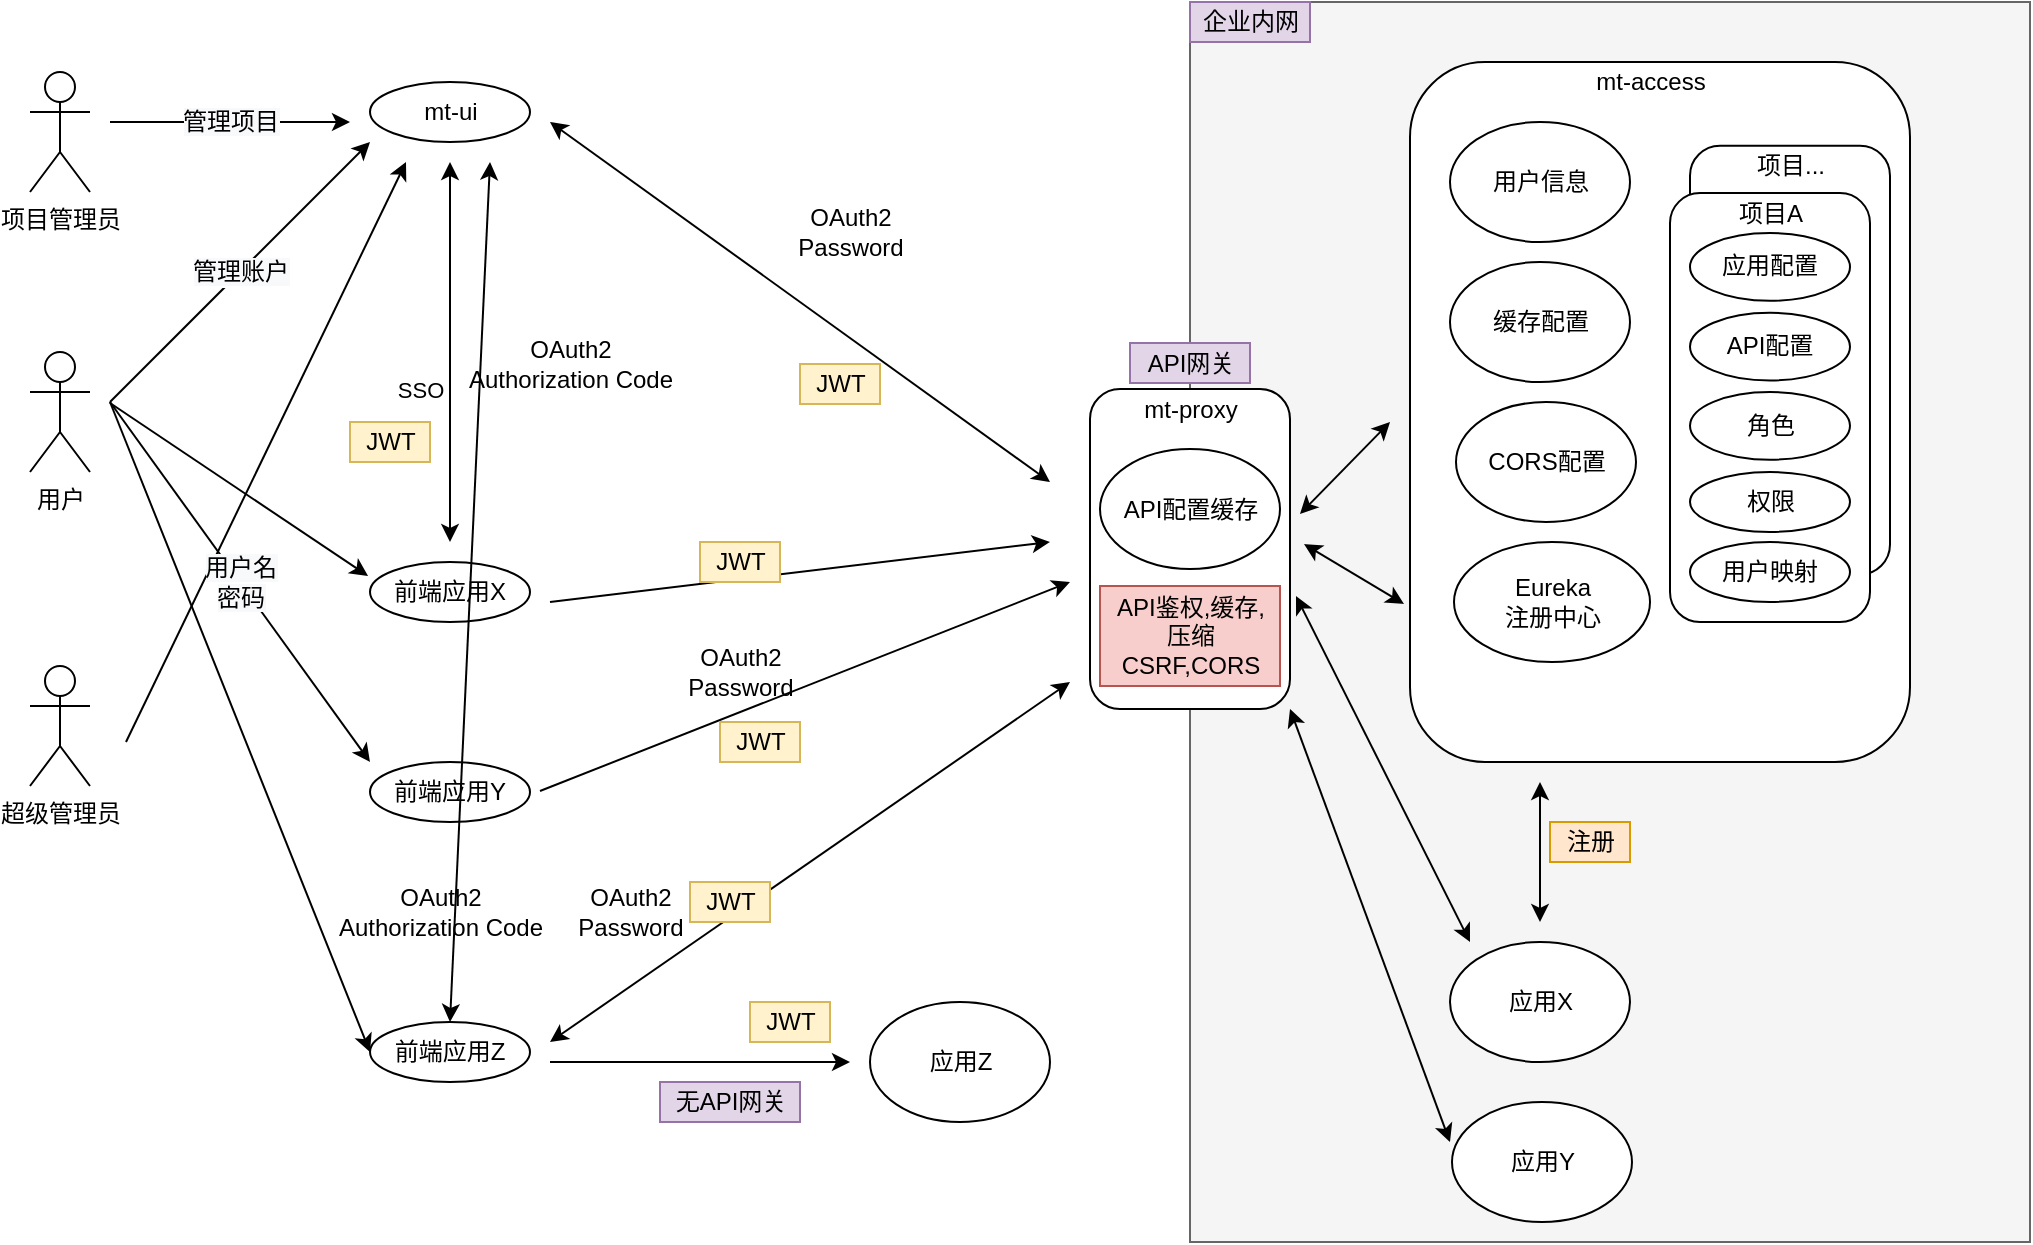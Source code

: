 <mxfile version="18.0.3" type="device"><diagram id="cGnB5dn_DnXe5ZkeEdu6" name="Page-1"><mxGraphModel dx="1426" dy="687" grid="1" gridSize="10" guides="1" tooltips="1" connect="1" arrows="1" fold="1" page="1" pageScale="1" pageWidth="1700" pageHeight="1100" math="0" shadow="0"><root><mxCell id="0"/><mxCell id="1" parent="0"/><mxCell id="tz96nPli69XmULDsHdUA-38" value="" style="rounded=0;whiteSpace=wrap;html=1;fillColor=#f5f5f5;strokeColor=#666666;fontColor=#333333;" vertex="1" parent="1"><mxGeometry x="620" y="20" width="420" height="620" as="geometry"/></mxCell><mxCell id="tz96nPli69XmULDsHdUA-8" value="" style="ellipse;whiteSpace=wrap;html=1;" vertex="1" parent="1"><mxGeometry x="750" y="490" width="90" height="60" as="geometry"/></mxCell><mxCell id="rzfU7j8Q2GUi6uD8WXSI-42" value="" style="rounded=1;whiteSpace=wrap;html=1;" parent="1" vertex="1"><mxGeometry x="730" y="50" width="250" height="350" as="geometry"/></mxCell><mxCell id="rzfU7j8Q2GUi6uD8WXSI-3" value="用户" style="shape=umlActor;verticalLabelPosition=bottom;verticalAlign=top;html=1;outlineConnect=0;" parent="1" vertex="1"><mxGeometry x="40" y="195" width="30" height="60" as="geometry"/></mxCell><mxCell id="rzfU7j8Q2GUi6uD8WXSI-20" value="项目管理员" style="shape=umlActor;verticalLabelPosition=bottom;verticalAlign=top;html=1;outlineConnect=0;" parent="1" vertex="1"><mxGeometry x="40" y="55" width="30" height="60" as="geometry"/></mxCell><mxCell id="rzfU7j8Q2GUi6uD8WXSI-35" value="" style="ellipse;whiteSpace=wrap;html=1;" parent="1" vertex="1"><mxGeometry x="210" y="60" width="80" height="30" as="geometry"/></mxCell><mxCell id="rzfU7j8Q2GUi6uD8WXSI-36" value="mt-ui" style="text;html=1;align=center;verticalAlign=middle;resizable=0;points=[];autosize=1;strokeColor=none;fillColor=none;" parent="1" vertex="1"><mxGeometry x="230" y="65" width="40" height="20" as="geometry"/></mxCell><mxCell id="rzfU7j8Q2GUi6uD8WXSI-41" value="" style="group" parent="1" vertex="1" connectable="0"><mxGeometry x="860" y="67" width="145" height="263" as="geometry"/></mxCell><mxCell id="rzfU7j8Q2GUi6uD8WXSI-30" value="" style="rounded=1;whiteSpace=wrap;html=1;" parent="rzfU7j8Q2GUi6uD8WXSI-41" vertex="1"><mxGeometry x="10" y="24.833" width="100" height="214.464" as="geometry"/></mxCell><mxCell id="rzfU7j8Q2GUi6uD8WXSI-15" value="" style="rounded=1;whiteSpace=wrap;html=1;" parent="rzfU7j8Q2GUi6uD8WXSI-41" vertex="1"><mxGeometry y="48.536" width="100" height="214.464" as="geometry"/></mxCell><mxCell id="rzfU7j8Q2GUi6uD8WXSI-13" value="应用配置" style="ellipse;whiteSpace=wrap;html=1;" parent="rzfU7j8Q2GUi6uD8WXSI-41" vertex="1"><mxGeometry x="10" y="68.533" width="80" height="33.863" as="geometry"/></mxCell><mxCell id="rzfU7j8Q2GUi6uD8WXSI-16" value="项目A" style="text;html=1;align=center;verticalAlign=middle;resizable=0;points=[];autosize=1;strokeColor=none;fillColor=none;" parent="rzfU7j8Q2GUi6uD8WXSI-41" vertex="1"><mxGeometry x="25" y="48.536" width="50" height="20" as="geometry"/></mxCell><mxCell id="rzfU7j8Q2GUi6uD8WXSI-17" value="API配置" style="ellipse;whiteSpace=wrap;html=1;" parent="rzfU7j8Q2GUi6uD8WXSI-41" vertex="1"><mxGeometry x="10" y="108.393" width="80" height="33.863" as="geometry"/></mxCell><mxCell id="rzfU7j8Q2GUi6uD8WXSI-27" value="项目..." style="text;html=1;align=center;verticalAlign=middle;resizable=0;points=[];autosize=1;strokeColor=none;fillColor=none;" parent="rzfU7j8Q2GUi6uD8WXSI-41" vertex="1"><mxGeometry x="35" y="24.833" width="50" height="20" as="geometry"/></mxCell><mxCell id="tz96nPli69XmULDsHdUA-45" value="" style="group" vertex="1" connectable="0" parent="rzfU7j8Q2GUi6uD8WXSI-41"><mxGeometry x="10" y="188" width="80" height="30" as="geometry"/></mxCell><mxCell id="rzfU7j8Q2GUi6uD8WXSI-46" value="" style="ellipse;whiteSpace=wrap;html=1;" parent="tz96nPli69XmULDsHdUA-45" vertex="1"><mxGeometry width="80" height="30" as="geometry"/></mxCell><mxCell id="rzfU7j8Q2GUi6uD8WXSI-47" value="权限" style="text;html=1;align=center;verticalAlign=middle;resizable=0;points=[];autosize=1;strokeColor=none;fillColor=none;" parent="tz96nPli69XmULDsHdUA-45" vertex="1"><mxGeometry x="20" y="5" width="40" height="20" as="geometry"/></mxCell><mxCell id="tz96nPli69XmULDsHdUA-46" value="" style="group" vertex="1" connectable="0" parent="rzfU7j8Q2GUi6uD8WXSI-41"><mxGeometry x="10" y="148.0" width="80" height="33.863" as="geometry"/></mxCell><mxCell id="rzfU7j8Q2GUi6uD8WXSI-44" value="" style="ellipse;whiteSpace=wrap;html=1;" parent="tz96nPli69XmULDsHdUA-46" vertex="1"><mxGeometry width="80" height="33.863" as="geometry"/></mxCell><mxCell id="rzfU7j8Q2GUi6uD8WXSI-45" value="角色" style="text;html=1;align=center;verticalAlign=middle;resizable=0;points=[];autosize=1;strokeColor=none;fillColor=none;" parent="tz96nPli69XmULDsHdUA-46" vertex="1"><mxGeometry x="20" y="6.934" width="40" height="20" as="geometry"/></mxCell><mxCell id="rzfU7j8Q2GUi6uD8WXSI-48" value="用户映射" style="ellipse;whiteSpace=wrap;html=1;" parent="rzfU7j8Q2GUi6uD8WXSI-41" vertex="1"><mxGeometry x="10" y="223" width="80" height="30" as="geometry"/></mxCell><mxCell id="rzfU7j8Q2GUi6uD8WXSI-58" value="&lt;span&gt;前端应用X&lt;/span&gt;" style="ellipse;whiteSpace=wrap;html=1;" parent="1" vertex="1"><mxGeometry x="210" y="300" width="80" height="30" as="geometry"/></mxCell><mxCell id="rzfU7j8Q2GUi6uD8WXSI-62" value="" style="endArrow=classic;startArrow=classic;html=1;rounded=0;" parent="1" edge="1"><mxGeometry width="50" height="50" relative="1" as="geometry"><mxPoint x="250" y="290" as="sourcePoint"/><mxPoint x="250" y="100" as="targetPoint"/></mxGeometry></mxCell><mxCell id="rzfU7j8Q2GUi6uD8WXSI-67" value="OAuth2&lt;br&gt;Authorization Code" style="text;html=1;align=center;verticalAlign=middle;resizable=0;points=[];autosize=1;strokeColor=none;fillColor=none;" parent="1" vertex="1"><mxGeometry x="250" y="185.5" width="120" height="30" as="geometry"/></mxCell><mxCell id="rzfU7j8Q2GUi6uD8WXSI-69" value="" style="endArrow=classic;startArrow=none;html=1;rounded=0;startFill=0;" parent="1" edge="1"><mxGeometry width="50" height="50" relative="1" as="geometry"><mxPoint x="295" y="414.5" as="sourcePoint"/><mxPoint x="560" y="310" as="targetPoint"/></mxGeometry></mxCell><mxCell id="rzfU7j8Q2GUi6uD8WXSI-70" value="OAuth2&lt;br&gt;Password" style="text;html=1;align=center;verticalAlign=middle;resizable=0;points=[];autosize=1;strokeColor=none;fillColor=none;" parent="1" vertex="1"><mxGeometry x="360" y="340" width="70" height="30" as="geometry"/></mxCell><mxCell id="rzfU7j8Q2GUi6uD8WXSI-73" value="" style="group" parent="1" vertex="1" connectable="0"><mxGeometry x="750" y="80" width="90" height="60" as="geometry"/></mxCell><mxCell id="rzfU7j8Q2GUi6uD8WXSI-71" value="" style="ellipse;whiteSpace=wrap;html=1;" parent="rzfU7j8Q2GUi6uD8WXSI-73" vertex="1"><mxGeometry width="90" height="60" as="geometry"/></mxCell><mxCell id="rzfU7j8Q2GUi6uD8WXSI-72" value="用户信息" style="text;html=1;align=center;verticalAlign=middle;resizable=0;points=[];autosize=1;strokeColor=none;fillColor=none;" parent="rzfU7j8Q2GUi6uD8WXSI-73" vertex="1"><mxGeometry x="15" y="20" width="60" height="20" as="geometry"/></mxCell><mxCell id="rzfU7j8Q2GUi6uD8WXSI-74" value="" style="group" parent="1" vertex="1" connectable="0"><mxGeometry x="752" y="290" width="109.5" height="60" as="geometry"/></mxCell><mxCell id="rzfU7j8Q2GUi6uD8WXSI-34" value="" style="ellipse;whiteSpace=wrap;html=1;" parent="rzfU7j8Q2GUi6uD8WXSI-74" vertex="1"><mxGeometry width="98.006" height="60" as="geometry"/></mxCell><mxCell id="rzfU7j8Q2GUi6uD8WXSI-23" value="Eureka&lt;br&gt;注册中心" style="text;html=1;align=center;verticalAlign=middle;resizable=0;points=[];autosize=1;" parent="rzfU7j8Q2GUi6uD8WXSI-74" vertex="1"><mxGeometry x="19.006" y="15.0" width="60" height="30" as="geometry"/></mxCell><mxCell id="rzfU7j8Q2GUi6uD8WXSI-75" value="超级管理员" style="shape=umlActor;verticalLabelPosition=bottom;verticalAlign=top;html=1;outlineConnect=0;" parent="1" vertex="1"><mxGeometry x="40" y="352" width="30" height="60" as="geometry"/></mxCell><mxCell id="rzfU7j8Q2GUi6uD8WXSI-76" value="" style="endArrow=classic;html=1;rounded=0;" parent="1" edge="1"><mxGeometry width="50" height="50" relative="1" as="geometry"><mxPoint x="88" y="390" as="sourcePoint"/><mxPoint x="228" y="100" as="targetPoint"/></mxGeometry></mxCell><mxCell id="rzfU7j8Q2GUi6uD8WXSI-50" style="edgeStyle=orthogonalEdgeStyle;rounded=0;orthogonalLoop=1;jettySize=auto;html=1;exitX=0.5;exitY=1;exitDx=0;exitDy=0;" parent="1" edge="1"><mxGeometry relative="1" as="geometry"><mxPoint x="980" y="271" as="sourcePoint"/><mxPoint x="980" y="271" as="targetPoint"/></mxGeometry></mxCell><mxCell id="rzfU7j8Q2GUi6uD8WXSI-78" value="" style="rounded=1;whiteSpace=wrap;html=1;" parent="1" vertex="1"><mxGeometry x="570" y="213.5" width="100" height="160" as="geometry"/></mxCell><mxCell id="rzfU7j8Q2GUi6uD8WXSI-79" value="mt-proxy" style="text;html=1;align=center;verticalAlign=middle;resizable=0;points=[];autosize=1;strokeColor=none;fillColor=none;" parent="1" vertex="1"><mxGeometry x="590" y="213.5" width="60" height="20" as="geometry"/></mxCell><mxCell id="rzfU7j8Q2GUi6uD8WXSI-80" value="" style="group" parent="1" vertex="1" connectable="0"><mxGeometry x="575" y="243.5" width="90" height="60" as="geometry"/></mxCell><mxCell id="rzfU7j8Q2GUi6uD8WXSI-81" value="" style="ellipse;whiteSpace=wrap;html=1;" parent="rzfU7j8Q2GUi6uD8WXSI-80" vertex="1"><mxGeometry width="90" height="60" as="geometry"/></mxCell><mxCell id="rzfU7j8Q2GUi6uD8WXSI-82" value="API配置缓存" style="text;html=1;align=center;verticalAlign=middle;resizable=0;points=[];autosize=1;strokeColor=none;fillColor=none;" parent="rzfU7j8Q2GUi6uD8WXSI-80" vertex="1"><mxGeometry x="5" y="20" width="80" height="20" as="geometry"/></mxCell><mxCell id="rzfU7j8Q2GUi6uD8WXSI-88" value="" style="endArrow=classic;html=1;rounded=0;" parent="1" edge="1"><mxGeometry relative="1" as="geometry"><mxPoint x="80" y="220" as="sourcePoint"/><mxPoint x="210" y="400" as="targetPoint"/></mxGeometry></mxCell><mxCell id="rzfU7j8Q2GUi6uD8WXSI-89" value="&lt;span style=&quot;font-size: 12px ; background-color: rgb(248 , 249 , 250)&quot;&gt;用户名&lt;/span&gt;&lt;br style=&quot;font-size: 12px ; background-color: rgb(248 , 249 , 250)&quot;&gt;&lt;span style=&quot;font-size: 12px ; background-color: rgb(248 , 249 , 250)&quot;&gt;密码&lt;/span&gt;" style="edgeLabel;resizable=0;html=1;align=center;verticalAlign=middle;" parent="rzfU7j8Q2GUi6uD8WXSI-88" connectable="0" vertex="1"><mxGeometry relative="1" as="geometry"/></mxCell><mxCell id="rzfU7j8Q2GUi6uD8WXSI-90" value="" style="endArrow=classic;html=1;rounded=0;entryX=-0.012;entryY=0.233;entryDx=0;entryDy=0;entryPerimeter=0;" parent="1" edge="1" target="rzfU7j8Q2GUi6uD8WXSI-58"><mxGeometry relative="1" as="geometry"><mxPoint x="80" y="220.5" as="sourcePoint"/><mxPoint x="200" y="290" as="targetPoint"/></mxGeometry></mxCell><mxCell id="rzfU7j8Q2GUi6uD8WXSI-91" value="SSO" style="edgeLabel;resizable=0;html=1;align=center;verticalAlign=middle;" parent="rzfU7j8Q2GUi6uD8WXSI-90" connectable="0" vertex="1"><mxGeometry relative="1" as="geometry"><mxPoint x="90" y="-50" as="offset"/></mxGeometry></mxCell><mxCell id="rzfU7j8Q2GUi6uD8WXSI-95" value="" style="endArrow=classic;html=1;rounded=0;" parent="1" edge="1"><mxGeometry relative="1" as="geometry"><mxPoint x="80" y="220" as="sourcePoint"/><mxPoint x="210" y="90" as="targetPoint"/></mxGeometry></mxCell><mxCell id="rzfU7j8Q2GUi6uD8WXSI-96" value="&lt;span style=&quot;font-size: 12px ; background-color: rgb(248 , 249 , 250)&quot;&gt;管理账户&lt;/span&gt;" style="edgeLabel;resizable=0;html=1;align=center;verticalAlign=middle;" parent="rzfU7j8Q2GUi6uD8WXSI-95" connectable="0" vertex="1"><mxGeometry relative="1" as="geometry"/></mxCell><mxCell id="rzfU7j8Q2GUi6uD8WXSI-97" value="" style="endArrow=classic;html=1;rounded=0;" parent="1" edge="1"><mxGeometry relative="1" as="geometry"><mxPoint x="80" y="80" as="sourcePoint"/><mxPoint x="200" y="80" as="targetPoint"/></mxGeometry></mxCell><mxCell id="rzfU7j8Q2GUi6uD8WXSI-98" value="&lt;span style=&quot;font-size: 12px ; background-color: rgb(248 , 249 , 250)&quot;&gt;管理项目&lt;/span&gt;" style="edgeLabel;resizable=0;html=1;align=center;verticalAlign=middle;" parent="rzfU7j8Q2GUi6uD8WXSI-97" connectable="0" vertex="1"><mxGeometry relative="1" as="geometry"/></mxCell><mxCell id="rzfU7j8Q2GUi6uD8WXSI-100" value="API鉴权,缓存,&lt;br&gt;压缩&lt;br&gt;CSRF,CORS" style="text;html=1;align=center;verticalAlign=middle;resizable=0;points=[];autosize=1;strokeColor=#b85450;fillColor=#f8cecc;" parent="1" vertex="1"><mxGeometry x="575" y="312" width="90" height="50" as="geometry"/></mxCell><mxCell id="rzfU7j8Q2GUi6uD8WXSI-64" value="&lt;span&gt;前端应用Y&lt;/span&gt;" style="ellipse;whiteSpace=wrap;html=1;" parent="1" vertex="1"><mxGeometry x="210" y="400" width="80" height="30" as="geometry"/></mxCell><mxCell id="rzfU7j8Q2GUi6uD8WXSI-108" value="JWT" style="text;html=1;align=center;verticalAlign=middle;resizable=0;points=[];autosize=1;strokeColor=#d6b656;fillColor=#fff2cc;" parent="1" vertex="1"><mxGeometry x="425" y="201" width="40" height="20" as="geometry"/></mxCell><mxCell id="tz96nPli69XmULDsHdUA-4" value="OAuth2&lt;br&gt;Password" style="text;html=1;align=center;verticalAlign=middle;resizable=0;points=[];autosize=1;strokeColor=none;fillColor=none;" vertex="1" parent="1"><mxGeometry x="415" y="120" width="70" height="30" as="geometry"/></mxCell><mxCell id="tz96nPli69XmULDsHdUA-7" value="" style="group" vertex="1" connectable="0" parent="1"><mxGeometry x="750" y="490" width="90" height="60" as="geometry"/></mxCell><mxCell id="tz96nPli69XmULDsHdUA-9" value="应用X" style="text;html=1;align=center;verticalAlign=middle;resizable=0;points=[];autosize=1;strokeColor=none;fillColor=none;" vertex="1" parent="tz96nPli69XmULDsHdUA-7"><mxGeometry x="20" y="20" width="50" height="20" as="geometry"/></mxCell><mxCell id="tz96nPli69XmULDsHdUA-11" value="" style="endArrow=classic;startArrow=classic;html=1;rounded=0;" edge="1" parent="1"><mxGeometry width="50" height="50" relative="1" as="geometry"><mxPoint x="677" y="291" as="sourcePoint"/><mxPoint x="727" y="321" as="targetPoint"/></mxGeometry></mxCell><mxCell id="tz96nPli69XmULDsHdUA-12" value="" style="endArrow=classic;startArrow=classic;html=1;rounded=0;exitX=1.03;exitY=0.647;exitDx=0;exitDy=0;exitPerimeter=0;" edge="1" parent="1" source="rzfU7j8Q2GUi6uD8WXSI-78"><mxGeometry width="50" height="50" relative="1" as="geometry"><mxPoint x="650" y="490" as="sourcePoint"/><mxPoint x="760" y="490" as="targetPoint"/></mxGeometry></mxCell><mxCell id="tz96nPli69XmULDsHdUA-13" value="" style="ellipse;whiteSpace=wrap;html=1;" vertex="1" parent="1"><mxGeometry x="751" y="570" width="90" height="60" as="geometry"/></mxCell><mxCell id="tz96nPli69XmULDsHdUA-14" value="" style="group" vertex="1" connectable="0" parent="1"><mxGeometry x="751" y="570" width="90" height="60" as="geometry"/></mxCell><mxCell id="tz96nPli69XmULDsHdUA-15" value="应用Y" style="text;html=1;align=center;verticalAlign=middle;resizable=0;points=[];autosize=1;strokeColor=none;fillColor=none;" vertex="1" parent="tz96nPli69XmULDsHdUA-14"><mxGeometry x="20" y="20" width="50" height="20" as="geometry"/></mxCell><mxCell id="tz96nPli69XmULDsHdUA-16" value="" style="endArrow=classic;startArrow=classic;html=1;rounded=0;exitX=1;exitY=1;exitDx=0;exitDy=0;" edge="1" parent="1" source="rzfU7j8Q2GUi6uD8WXSI-78"><mxGeometry width="50" height="50" relative="1" as="geometry"><mxPoint x="640" y="560" as="sourcePoint"/><mxPoint x="750" y="590" as="targetPoint"/></mxGeometry></mxCell><mxCell id="tz96nPli69XmULDsHdUA-17" value="" style="endArrow=classic;startArrow=classic;html=1;rounded=0;endFill=1;" edge="1" parent="1"><mxGeometry width="50" height="50" relative="1" as="geometry"><mxPoint x="300" y="80" as="sourcePoint"/><mxPoint x="550" y="260" as="targetPoint"/></mxGeometry></mxCell><mxCell id="tz96nPli69XmULDsHdUA-18" value="" style="endArrow=classic;startArrow=classic;html=1;rounded=0;" edge="1" parent="1"><mxGeometry width="50" height="50" relative="1" as="geometry"><mxPoint x="795" y="480" as="sourcePoint"/><mxPoint x="795" y="410" as="targetPoint"/></mxGeometry></mxCell><mxCell id="tz96nPli69XmULDsHdUA-19" value="" style="endArrow=classic;startArrow=classic;html=1;rounded=0;" edge="1" parent="1"><mxGeometry width="50" height="50" relative="1" as="geometry"><mxPoint x="675" y="276" as="sourcePoint"/><mxPoint x="720" y="230" as="targetPoint"/></mxGeometry></mxCell><mxCell id="tz96nPli69XmULDsHdUA-20" value="" style="endArrow=classic;startArrow=none;html=1;rounded=0;" edge="1" parent="1"><mxGeometry width="50" height="50" relative="1" as="geometry"><mxPoint x="300" y="320" as="sourcePoint"/><mxPoint x="550" y="290" as="targetPoint"/></mxGeometry></mxCell><mxCell id="tz96nPli69XmULDsHdUA-22" value="JWT" style="text;html=1;align=center;verticalAlign=middle;resizable=0;points=[];autosize=1;strokeColor=#d6b656;fillColor=#fff2cc;" vertex="1" parent="1"><mxGeometry x="385" y="380" width="40" height="20" as="geometry"/></mxCell><mxCell id="tz96nPli69XmULDsHdUA-23" value="JWT" style="text;html=1;align=center;verticalAlign=middle;resizable=0;points=[];autosize=1;strokeColor=#d6b656;fillColor=#fff2cc;" vertex="1" parent="1"><mxGeometry x="375" y="290" width="40" height="20" as="geometry"/></mxCell><mxCell id="tz96nPli69XmULDsHdUA-24" value="&lt;span&gt;前端应用Z&lt;/span&gt;" style="ellipse;whiteSpace=wrap;html=1;" vertex="1" parent="1"><mxGeometry x="210" y="530" width="80" height="30" as="geometry"/></mxCell><mxCell id="tz96nPli69XmULDsHdUA-25" value="" style="endArrow=classic;startArrow=none;html=1;rounded=0;entryX=0;entryY=0.5;entryDx=0;entryDy=0;startFill=0;" edge="1" parent="1" target="tz96nPli69XmULDsHdUA-24"><mxGeometry width="50" height="50" relative="1" as="geometry"><mxPoint x="80" y="220" as="sourcePoint"/><mxPoint x="370" y="470" as="targetPoint"/></mxGeometry></mxCell><mxCell id="tz96nPli69XmULDsHdUA-26" value="" style="ellipse;whiteSpace=wrap;html=1;" vertex="1" parent="1"><mxGeometry x="460" y="520" width="90" height="60" as="geometry"/></mxCell><mxCell id="tz96nPli69XmULDsHdUA-27" value="应用Z" style="text;html=1;align=center;verticalAlign=middle;resizable=0;points=[];autosize=1;strokeColor=none;fillColor=none;" vertex="1" parent="1"><mxGeometry x="480" y="540" width="50" height="20" as="geometry"/></mxCell><mxCell id="tz96nPli69XmULDsHdUA-28" value="OAuth2&lt;br&gt;Authorization Code" style="text;html=1;align=center;verticalAlign=middle;resizable=0;points=[];autosize=1;strokeColor=none;fillColor=none;" vertex="1" parent="1"><mxGeometry x="185" y="460" width="120" height="30" as="geometry"/></mxCell><mxCell id="tz96nPli69XmULDsHdUA-29" value="OAuth2&lt;br&gt;Password" style="text;html=1;align=center;verticalAlign=middle;resizable=0;points=[];autosize=1;strokeColor=none;fillColor=none;" vertex="1" parent="1"><mxGeometry x="305" y="460" width="70" height="30" as="geometry"/></mxCell><mxCell id="tz96nPli69XmULDsHdUA-31" value="" style="endArrow=classic;startArrow=classic;html=1;rounded=0;" edge="1" parent="1"><mxGeometry width="50" height="50" relative="1" as="geometry"><mxPoint x="300" y="540" as="sourcePoint"/><mxPoint x="560" y="360" as="targetPoint"/></mxGeometry></mxCell><mxCell id="tz96nPli69XmULDsHdUA-32" value="JWT" style="text;html=1;align=center;verticalAlign=middle;resizable=0;points=[];autosize=1;strokeColor=#d6b656;fillColor=#fff2cc;" vertex="1" parent="1"><mxGeometry x="370" y="460" width="40" height="20" as="geometry"/></mxCell><mxCell id="tz96nPli69XmULDsHdUA-34" value="" style="endArrow=classic;html=1;rounded=0;" edge="1" parent="1"><mxGeometry width="50" height="50" relative="1" as="geometry"><mxPoint x="300" y="550" as="sourcePoint"/><mxPoint x="450" y="550" as="targetPoint"/></mxGeometry></mxCell><mxCell id="tz96nPli69XmULDsHdUA-35" value="无API网关" style="text;html=1;align=center;verticalAlign=middle;resizable=0;points=[];autosize=1;strokeColor=#9673a6;fillColor=#e1d5e7;" vertex="1" parent="1"><mxGeometry x="355" y="560" width="70" height="20" as="geometry"/></mxCell><mxCell id="tz96nPli69XmULDsHdUA-37" value="JWT" style="text;html=1;align=center;verticalAlign=middle;resizable=0;points=[];autosize=1;strokeColor=#d6b656;fillColor=#fff2cc;" vertex="1" parent="1"><mxGeometry x="400" y="520" width="40" height="20" as="geometry"/></mxCell><mxCell id="tz96nPli69XmULDsHdUA-39" value="" style="endArrow=classic;startArrow=classic;html=1;rounded=0;exitX=0.5;exitY=0;exitDx=0;exitDy=0;" edge="1" parent="1" source="tz96nPli69XmULDsHdUA-24"><mxGeometry width="50" height="50" relative="1" as="geometry"><mxPoint x="260" y="300" as="sourcePoint"/><mxPoint x="270" y="100" as="targetPoint"/></mxGeometry></mxCell><mxCell id="tz96nPli69XmULDsHdUA-41" value="API网关" style="text;html=1;align=center;verticalAlign=middle;resizable=0;points=[];autosize=1;strokeColor=#9673a6;fillColor=#e1d5e7;" vertex="1" parent="1"><mxGeometry x="590" y="190.5" width="60" height="20" as="geometry"/></mxCell><mxCell id="tz96nPli69XmULDsHdUA-44" value="企业内网" style="text;html=1;align=center;verticalAlign=middle;resizable=0;points=[];autosize=1;strokeColor=#9673a6;fillColor=#e1d5e7;" vertex="1" parent="1"><mxGeometry x="620" y="20" width="60" height="20" as="geometry"/></mxCell><mxCell id="tz96nPli69XmULDsHdUA-47" value="" style="group" vertex="1" connectable="0" parent="1"><mxGeometry x="750" y="150" width="90" height="60" as="geometry"/></mxCell><mxCell id="tz96nPli69XmULDsHdUA-48" value="" style="ellipse;whiteSpace=wrap;html=1;" vertex="1" parent="tz96nPli69XmULDsHdUA-47"><mxGeometry width="90" height="60" as="geometry"/></mxCell><mxCell id="tz96nPli69XmULDsHdUA-49" value="缓存配置" style="text;html=1;align=center;verticalAlign=middle;resizable=0;points=[];autosize=1;strokeColor=none;fillColor=none;" vertex="1" parent="tz96nPli69XmULDsHdUA-47"><mxGeometry x="15" y="20" width="60" height="20" as="geometry"/></mxCell><mxCell id="tz96nPli69XmULDsHdUA-50" value="" style="group" vertex="1" connectable="0" parent="1"><mxGeometry x="753" y="220" width="90" height="60" as="geometry"/></mxCell><mxCell id="tz96nPli69XmULDsHdUA-51" value="" style="ellipse;whiteSpace=wrap;html=1;" vertex="1" parent="tz96nPli69XmULDsHdUA-50"><mxGeometry width="90" height="60" as="geometry"/></mxCell><mxCell id="tz96nPli69XmULDsHdUA-52" value="CORS配置" style="text;html=1;align=center;verticalAlign=middle;resizable=0;points=[];autosize=1;strokeColor=none;fillColor=none;" vertex="1" parent="tz96nPli69XmULDsHdUA-50"><mxGeometry x="10" y="20" width="70" height="20" as="geometry"/></mxCell><mxCell id="rzfU7j8Q2GUi6uD8WXSI-109" value="JWT" style="text;html=1;align=center;verticalAlign=middle;resizable=0;points=[];autosize=1;strokeColor=#d6b656;fillColor=#fff2cc;" parent="1" vertex="1"><mxGeometry x="200" y="230" width="40" height="20" as="geometry"/></mxCell><mxCell id="rzfU7j8Q2GUi6uD8WXSI-24" value="mt-access" style="text;html=1;align=center;verticalAlign=middle;resizable=0;points=[];autosize=1;strokeColor=none;fillColor=none;" parent="1" vertex="1"><mxGeometry x="815" y="50" width="70" height="20" as="geometry"/></mxCell><mxCell id="tz96nPli69XmULDsHdUA-53" value="注册" style="text;html=1;align=center;verticalAlign=middle;resizable=0;points=[];autosize=1;strokeColor=#d79b00;fillColor=#ffe6cc;" vertex="1" parent="1"><mxGeometry x="800" y="430" width="40" height="20" as="geometry"/></mxCell></root></mxGraphModel></diagram></mxfile>